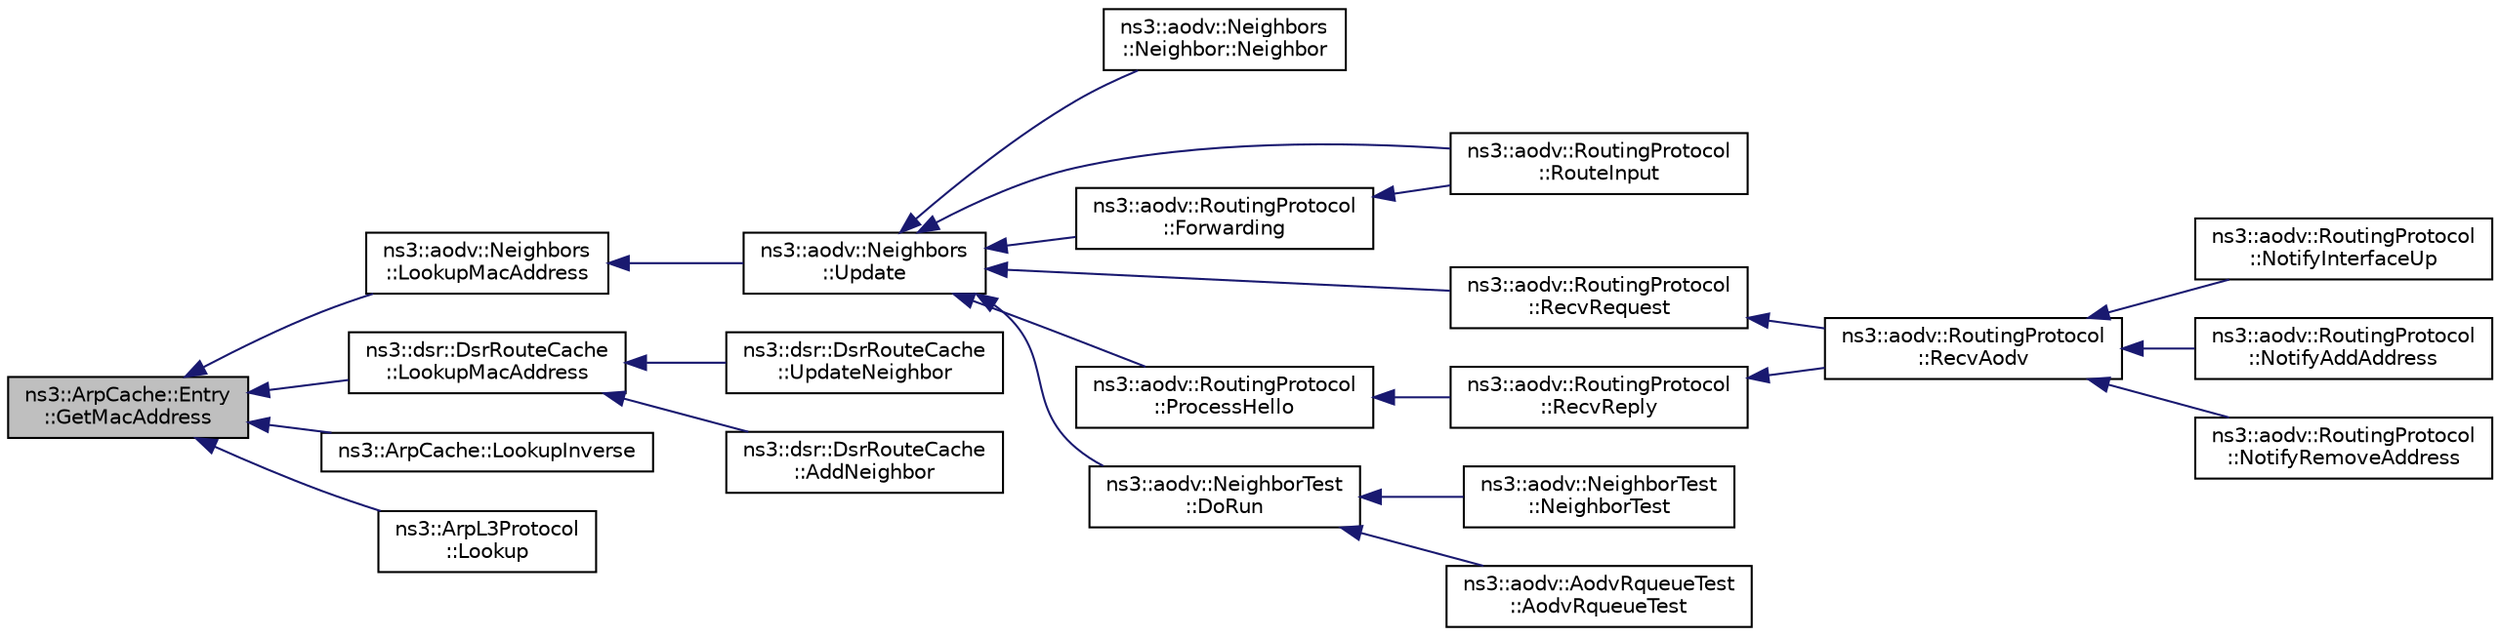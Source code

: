digraph "ns3::ArpCache::Entry::GetMacAddress"
{
  edge [fontname="Helvetica",fontsize="10",labelfontname="Helvetica",labelfontsize="10"];
  node [fontname="Helvetica",fontsize="10",shape=record];
  rankdir="LR";
  Node1 [label="ns3::ArpCache::Entry\l::GetMacAddress",height=0.2,width=0.4,color="black", fillcolor="grey75", style="filled", fontcolor="black"];
  Node1 -> Node2 [dir="back",color="midnightblue",fontsize="10",style="solid"];
  Node2 [label="ns3::aodv::Neighbors\l::LookupMacAddress",height=0.2,width=0.4,color="black", fillcolor="white", style="filled",URL="$d7/d21/classns3_1_1aodv_1_1Neighbors.html#a0cbe6baaf85a2f8664806dc56f782c63",tooltip="Find MAC address by IP using list of ARP caches. "];
  Node2 -> Node3 [dir="back",color="midnightblue",fontsize="10",style="solid"];
  Node3 [label="ns3::aodv::Neighbors\l::Update",height=0.2,width=0.4,color="black", fillcolor="white", style="filled",URL="$d7/d21/classns3_1_1aodv_1_1Neighbors.html#a88577f05c06fbff8cf9ed281e9077f6e",tooltip="Update expire time for entry with address addr, if it exists, else add new entry. ..."];
  Node3 -> Node4 [dir="back",color="midnightblue",fontsize="10",style="solid"];
  Node4 [label="ns3::aodv::Neighbors\l::Neighbor::Neighbor",height=0.2,width=0.4,color="black", fillcolor="white", style="filled",URL="$de/dc5/structns3_1_1aodv_1_1Neighbors_1_1Neighbor.html#ae16864adc59c192eeceda9ec0f0dd7b0"];
  Node3 -> Node5 [dir="back",color="midnightblue",fontsize="10",style="solid"];
  Node5 [label="ns3::aodv::RoutingProtocol\l::RouteInput",height=0.2,width=0.4,color="black", fillcolor="white", style="filled",URL="$db/dd0/classns3_1_1aodv_1_1RoutingProtocol.html#a2190605f405bf68aef54630652988163",tooltip="Route an input packet (to be forwarded or locally delivered) "];
  Node3 -> Node6 [dir="back",color="midnightblue",fontsize="10",style="solid"];
  Node6 [label="ns3::aodv::RoutingProtocol\l::Forwarding",height=0.2,width=0.4,color="black", fillcolor="white", style="filled",URL="$db/dd0/classns3_1_1aodv_1_1RoutingProtocol.html#ac2a8a2aa27dacd9fec657bcb3495bed3",tooltip="If route exists and valid, forward packet. "];
  Node6 -> Node5 [dir="back",color="midnightblue",fontsize="10",style="solid"];
  Node3 -> Node7 [dir="back",color="midnightblue",fontsize="10",style="solid"];
  Node7 [label="ns3::aodv::RoutingProtocol\l::RecvRequest",height=0.2,width=0.4,color="black", fillcolor="white", style="filled",URL="$db/dd0/classns3_1_1aodv_1_1RoutingProtocol.html#adc8555f0e1e8ba05ea80a412b412d064",tooltip="Receive RREQ. "];
  Node7 -> Node8 [dir="back",color="midnightblue",fontsize="10",style="solid"];
  Node8 [label="ns3::aodv::RoutingProtocol\l::RecvAodv",height=0.2,width=0.4,color="black", fillcolor="white", style="filled",URL="$db/dd0/classns3_1_1aodv_1_1RoutingProtocol.html#a08c44000f66533e69bde85d68d75c354",tooltip="Receive and process control packet. "];
  Node8 -> Node9 [dir="back",color="midnightblue",fontsize="10",style="solid"];
  Node9 [label="ns3::aodv::RoutingProtocol\l::NotifyInterfaceUp",height=0.2,width=0.4,color="black", fillcolor="white", style="filled",URL="$db/dd0/classns3_1_1aodv_1_1RoutingProtocol.html#a006b7deb41f4eb2dc1e0d69d50c5a284"];
  Node8 -> Node10 [dir="back",color="midnightblue",fontsize="10",style="solid"];
  Node10 [label="ns3::aodv::RoutingProtocol\l::NotifyAddAddress",height=0.2,width=0.4,color="black", fillcolor="white", style="filled",URL="$db/dd0/classns3_1_1aodv_1_1RoutingProtocol.html#a8d6ee1881856a557d8c051e40785e51b"];
  Node8 -> Node11 [dir="back",color="midnightblue",fontsize="10",style="solid"];
  Node11 [label="ns3::aodv::RoutingProtocol\l::NotifyRemoveAddress",height=0.2,width=0.4,color="black", fillcolor="white", style="filled",URL="$db/dd0/classns3_1_1aodv_1_1RoutingProtocol.html#aa3ada55a69e945cc414d87566cca0388"];
  Node3 -> Node12 [dir="back",color="midnightblue",fontsize="10",style="solid"];
  Node12 [label="ns3::aodv::RoutingProtocol\l::ProcessHello",height=0.2,width=0.4,color="black", fillcolor="white", style="filled",URL="$db/dd0/classns3_1_1aodv_1_1RoutingProtocol.html#a5535371d9e72ee97a24be5b67eef982f",tooltip="Process hello message. "];
  Node12 -> Node13 [dir="back",color="midnightblue",fontsize="10",style="solid"];
  Node13 [label="ns3::aodv::RoutingProtocol\l::RecvReply",height=0.2,width=0.4,color="black", fillcolor="white", style="filled",URL="$db/dd0/classns3_1_1aodv_1_1RoutingProtocol.html#a15459eff0cb816e8d03a73c78d9cdc9d",tooltip="Receive RREP. "];
  Node13 -> Node8 [dir="back",color="midnightblue",fontsize="10",style="solid"];
  Node3 -> Node14 [dir="back",color="midnightblue",fontsize="10",style="solid"];
  Node14 [label="ns3::aodv::NeighborTest\l::DoRun",height=0.2,width=0.4,color="black", fillcolor="white", style="filled",URL="$d0/d15/structns3_1_1aodv_1_1NeighborTest.html#aeb957b7644d6c77f5d0d43d2c160897f",tooltip="Implementation to actually run this TestCase. "];
  Node14 -> Node15 [dir="back",color="midnightblue",fontsize="10",style="solid"];
  Node15 [label="ns3::aodv::NeighborTest\l::NeighborTest",height=0.2,width=0.4,color="black", fillcolor="white", style="filled",URL="$d0/d15/structns3_1_1aodv_1_1NeighborTest.html#a09187332c7686492165e4fbbe41b6259"];
  Node14 -> Node16 [dir="back",color="midnightblue",fontsize="10",style="solid"];
  Node16 [label="ns3::aodv::AodvRqueueTest\l::AodvRqueueTest",height=0.2,width=0.4,color="black", fillcolor="white", style="filled",URL="$d3/d00/structns3_1_1aodv_1_1AodvRqueueTest.html#a5ed8d820b4f25d9303f4fc5dd4b7d212"];
  Node1 -> Node17 [dir="back",color="midnightblue",fontsize="10",style="solid"];
  Node17 [label="ns3::dsr::DsrRouteCache\l::LookupMacAddress",height=0.2,width=0.4,color="black", fillcolor="white", style="filled",URL="$df/d3d/classns3_1_1dsr_1_1DsrRouteCache.html#a37fef2c4a1dab164dca35aafd3ceff7b",tooltip="Find MAC address by IP using list of ARP caches. "];
  Node17 -> Node18 [dir="back",color="midnightblue",fontsize="10",style="solid"];
  Node18 [label="ns3::dsr::DsrRouteCache\l::UpdateNeighbor",height=0.2,width=0.4,color="black", fillcolor="white", style="filled",URL="$df/d3d/classns3_1_1dsr_1_1DsrRouteCache.html#acfa1d1263cce66806fa910f6a3de342a",tooltip="Update expire time for entry with address addr, if it exists, else add new entry. ..."];
  Node17 -> Node19 [dir="back",color="midnightblue",fontsize="10",style="solid"];
  Node19 [label="ns3::dsr::DsrRouteCache\l::AddNeighbor",height=0.2,width=0.4,color="black", fillcolor="white", style="filled",URL="$df/d3d/classns3_1_1dsr_1_1DsrRouteCache.html#aff6d75f7d80d35771b811c16a98af867",tooltip="Add to the neighbor list. "];
  Node1 -> Node20 [dir="back",color="midnightblue",fontsize="10",style="solid"];
  Node20 [label="ns3::ArpCache::LookupInverse",height=0.2,width=0.4,color="black", fillcolor="white", style="filled",URL="$d4/d81/classns3_1_1ArpCache.html#a906f1f74032fec4ebe54792cb07f34cd",tooltip="Do lookup in the ARP cache against a MAC address. "];
  Node1 -> Node21 [dir="back",color="midnightblue",fontsize="10",style="solid"];
  Node21 [label="ns3::ArpL3Protocol\l::Lookup",height=0.2,width=0.4,color="black", fillcolor="white", style="filled",URL="$de/d05/classns3_1_1ArpL3Protocol.html#a11df282c1ae9cd812160b309fafc73d1",tooltip="Perform an ARP lookup. "];
}
